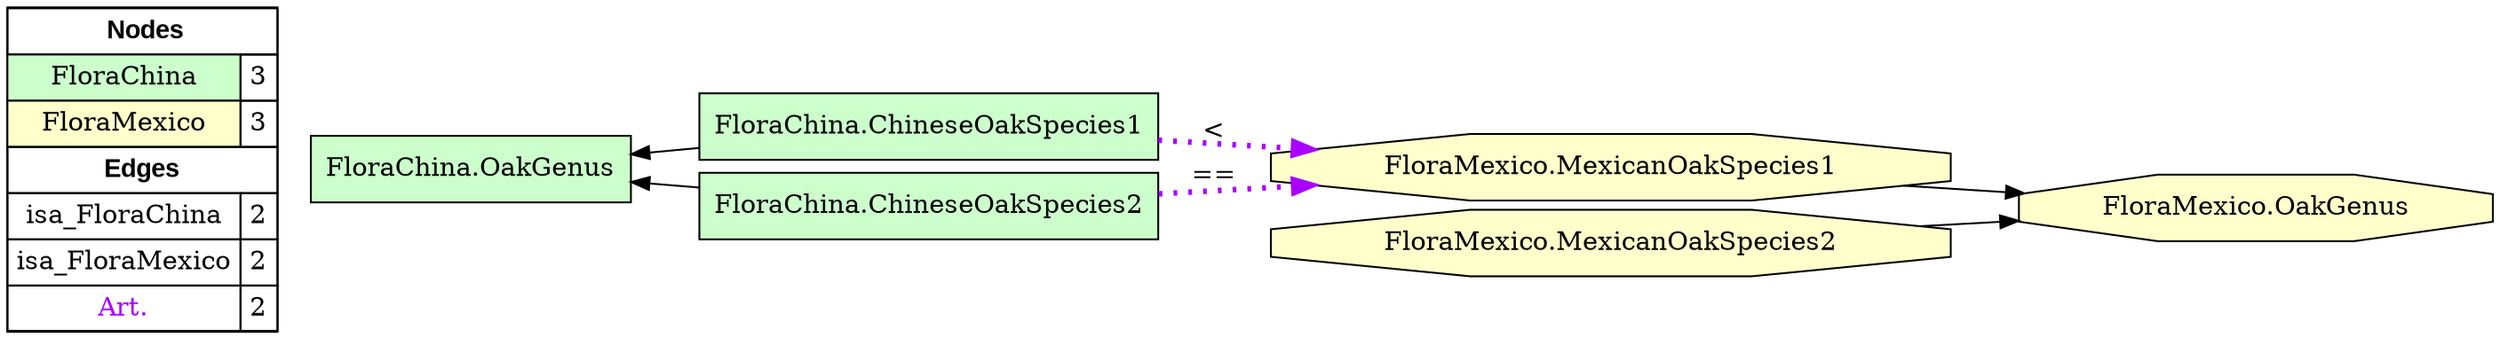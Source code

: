 digraph{
rankdir=LR
node[shape=circle style=filled fillcolor="#FFFFFF"] 
node[shape=box style=filled fillcolor="#CCFFCC"] 
"FloraChina.OakGenus"
"FloraChina.ChineseOakSpecies1"
"FloraChina.ChineseOakSpecies2"
node[shape=circle style=filled fillcolor="#FFFFFF"] 
node[shape=octagon style=filled fillcolor="#FFFFCC"] 
"FloraMexico.OakGenus"
"FloraMexico.MexicanOakSpecies1"
"FloraMexico.MexicanOakSpecies2"
edge[style=solid color="#000000" constraint=true penwidth=1]
edge[style=solid color="#000000" constraint=true penwidth=1]
"FloraChina.OakGenus" -> "FloraChina.ChineseOakSpecies1" [dir=back]
"FloraChina.OakGenus" -> "FloraChina.ChineseOakSpecies2" [dir=back]
edge[style=solid color="#000000" constraint=true penwidth=1]
edge[style=solid color="#000000" constraint=true penwidth=1]
"FloraMexico.MexicanOakSpecies2" -> "FloraMexico.OakGenus"
"FloraMexico.MexicanOakSpecies1" -> "FloraMexico.OakGenus"
edge[style=solid color="#000000" constraint=true penwidth=1]
edge[style=dotted color="#AA00FF" constraint=true penwidth=3]
"FloraChina.ChineseOakSpecies1" -> "FloraMexico.MexicanOakSpecies1" [label="<"]
"FloraChina.ChineseOakSpecies2" -> "FloraMexico.MexicanOakSpecies1" [label="=="]
node[shape=box] 
{rank=source Legend [fillcolor= white margin=0 label=< 
 <TABLE BORDER="0" CELLBORDER="1" CELLSPACING="0" CELLPADDING="4"> 
<TR> <TD COLSPAN="2"><font face="Arial Black"> Nodes</font></TD> </TR> 
<TR> 
 <TD bgcolor="#CCFFCC">FloraChina</TD> 
 <TD>3</TD> 
 </TR> 
<TR> 
 <TD bgcolor="#FFFFCC">FloraMexico</TD> 
 <TD>3</TD> 
 </TR> 
<TR> <TD COLSPAN="2"><font face = "Arial Black"> Edges </font></TD> </TR> 
<TR> 
 <TD><font color ="#000000">isa_FloraChina</font></TD> 
 <TD>2</TD> 
 </TR> 
<TR> 
 <TD><font color ="#000000">isa_FloraMexico</font></TD> 
 <TD>2</TD> 
 </TR> 
<TR> 
 <TD><font color ="#AA00FF">Art.</font></TD> 
 <TD>2</TD> 
 </TR> 
</TABLE> 
 >] } 
}